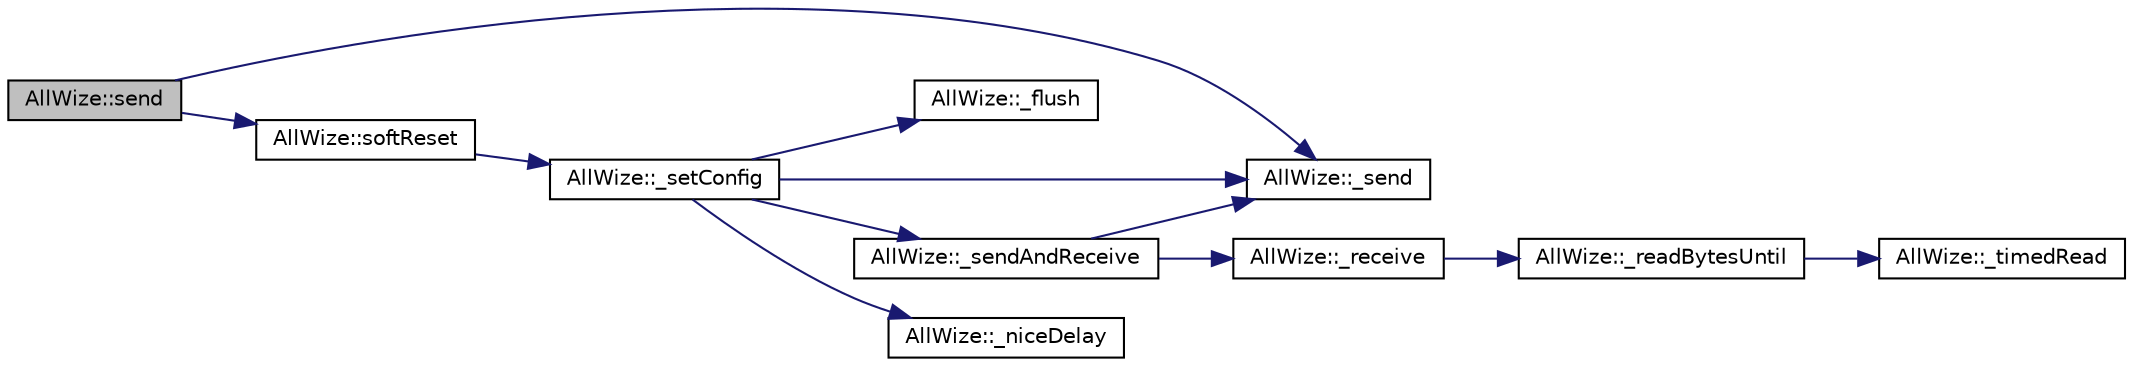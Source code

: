 digraph "AllWize::send"
{
  edge [fontname="Helvetica",fontsize="10",labelfontname="Helvetica",labelfontsize="10"];
  node [fontname="Helvetica",fontsize="10",shape=record];
  rankdir="LR";
  Node1259 [label="AllWize::send",height=0.2,width=0.4,color="black", fillcolor="grey75", style="filled", fontcolor="black"];
  Node1259 -> Node1260 [color="midnightblue",fontsize="10",style="solid",fontname="Helvetica"];
  Node1260 [label="AllWize::softReset",height=0.2,width=0.4,color="black", fillcolor="white", style="filled",URL="$classAllWize.html#aa22cb94ed64656f3ba3aef64c566e708",tooltip="Cleans the RX/TX line. "];
  Node1260 -> Node1261 [color="midnightblue",fontsize="10",style="solid",fontname="Helvetica"];
  Node1261 [label="AllWize::_setConfig",height=0.2,width=0.4,color="black", fillcolor="white", style="filled",URL="$classAllWize.html#a493af0599b973f713192b175000264e6",tooltip="Sets or unsets config mode. "];
  Node1261 -> Node1262 [color="midnightblue",fontsize="10",style="solid",fontname="Helvetica"];
  Node1262 [label="AllWize::_flush",height=0.2,width=0.4,color="black", fillcolor="white", style="filled",URL="$classAllWize.html#ace21941ce1a1174ef567c1a269ebf551",tooltip="Flushes the serial line to the module. "];
  Node1261 -> Node1263 [color="midnightblue",fontsize="10",style="solid",fontname="Helvetica"];
  Node1263 [label="AllWize::_sendAndReceive",height=0.2,width=0.4,color="black", fillcolor="white", style="filled",URL="$classAllWize.html#af4c575f742b3c2a837058846b83fbfe1",tooltip="Sends a binary buffer and waits for response. Returns the number of bytes received and stored in the ..."];
  Node1263 -> Node1264 [color="midnightblue",fontsize="10",style="solid",fontname="Helvetica"];
  Node1264 [label="AllWize::_send",height=0.2,width=0.4,color="black", fillcolor="white", style="filled",URL="$classAllWize.html#ac194cac5fd63b864ef567fb7a51a2ac9",tooltip="Sends a binary buffer to the module UART. Returns the number of bytes actually sent. "];
  Node1263 -> Node1265 [color="midnightblue",fontsize="10",style="solid",fontname="Helvetica"];
  Node1265 [label="AllWize::_receive",height=0.2,width=0.4,color="black", fillcolor="white", style="filled",URL="$classAllWize.html#a197c8bd0c47789acefd4e360ca697feb",tooltip="Listens to incoming data from the module until timeout or END_OF_RESPONSE. "];
  Node1265 -> Node1266 [color="midnightblue",fontsize="10",style="solid",fontname="Helvetica"];
  Node1266 [label="AllWize::_readBytesUntil",height=0.2,width=0.4,color="black", fillcolor="white", style="filled",URL="$classAllWize.html#a3cdbc480293b0e3c24107c549b485d5c",tooltip="Reads the stream buffer up to a certain char or times out. "];
  Node1266 -> Node1267 [color="midnightblue",fontsize="10",style="solid",fontname="Helvetica"];
  Node1267 [label="AllWize::_timedRead",height=0.2,width=0.4,color="black", fillcolor="white", style="filled",URL="$classAllWize.html#ac33ba05cebc3de22babb477922a07eaf",tooltip="Reads a byte from the stream with a timeout. "];
  Node1261 -> Node1264 [color="midnightblue",fontsize="10",style="solid",fontname="Helvetica"];
  Node1261 -> Node1268 [color="midnightblue",fontsize="10",style="solid",fontname="Helvetica"];
  Node1268 [label="AllWize::_niceDelay",height=0.2,width=0.4,color="black", fillcolor="white", style="filled",URL="$classAllWize.html#afeed45d2a47e184092d6dcd64c22fb72",tooltip="Does a non-blocking delay. "];
  Node1259 -> Node1264 [color="midnightblue",fontsize="10",style="solid",fontname="Helvetica"];
}
